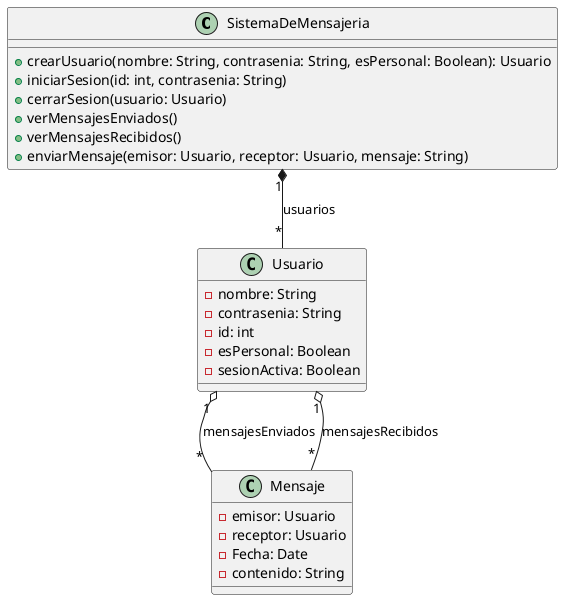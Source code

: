 @startuml

class SistemaDeMensajeria {
    +crearUsuario(nombre: String, contrasenia: String, esPersonal: Boolean): Usuario
    +iniciarSesion(id: int, contrasenia: String)
    +cerrarSesion(usuario: Usuario)
    +verMensajesEnviados()
    +verMensajesRecibidos()
    +enviarMensaje(emisor: Usuario, receptor: Usuario, mensaje: String)
}

class Usuario {
    -nombre: String
    -contrasenia: String
    -id: int
    -esPersonal: Boolean
    -sesionActiva: Boolean
}

class Mensaje {
    -emisor: Usuario
    -receptor: Usuario
    -Fecha: Date
    -contenido: String
}

SistemaDeMensajeria "1" *-- "*" Usuario: usuarios
Usuario "1" o-- "*" Mensaje: mensajesEnviados
Usuario "1" o-- "*" Mensaje: mensajesRecibidos

@enduml